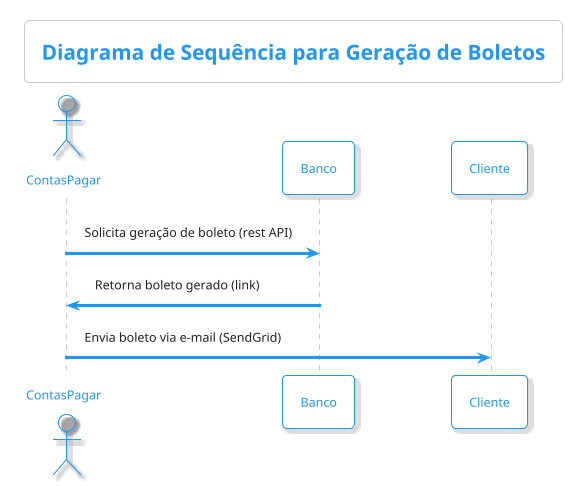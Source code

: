 @startuml DiagramaSequencia
!theme materia-outline
title Diagrama de Sequência para Geração de Boletos
actor       ContasPagar  as conta
participant       Banco         as banco
participant       Cliente       as cliente
conta -> banco : Solicita geração de boleto (rest API)
banco -> conta : Retorna boleto gerado (link)
conta -> cliente : Envia boleto via e-mail (SendGrid)

@enduml